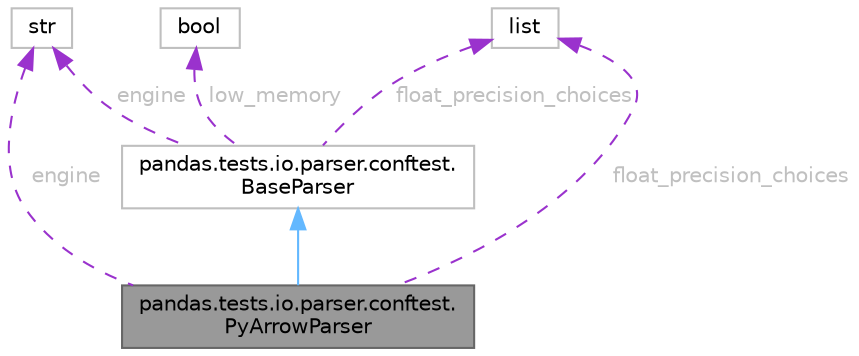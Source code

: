 digraph "pandas.tests.io.parser.conftest.PyArrowParser"
{
 // LATEX_PDF_SIZE
  bgcolor="transparent";
  edge [fontname=Helvetica,fontsize=10,labelfontname=Helvetica,labelfontsize=10];
  node [fontname=Helvetica,fontsize=10,shape=box,height=0.2,width=0.4];
  Node1 [id="Node000001",label="pandas.tests.io.parser.conftest.\lPyArrowParser",height=0.2,width=0.4,color="gray40", fillcolor="grey60", style="filled", fontcolor="black",tooltip=" "];
  Node2 -> Node1 [id="edge7_Node000001_Node000002",dir="back",color="steelblue1",style="solid",tooltip=" "];
  Node2 [id="Node000002",label="pandas.tests.io.parser.conftest.\lBaseParser",height=0.2,width=0.4,color="grey75", fillcolor="white", style="filled",URL="$dd/d95/classpandas_1_1tests_1_1io_1_1parser_1_1conftest_1_1BaseParser.html",tooltip=" "];
  Node3 -> Node2 [id="edge8_Node000002_Node000003",dir="back",color="darkorchid3",style="dashed",tooltip=" ",label=" engine",fontcolor="grey" ];
  Node3 [id="Node000003",label="str",height=0.2,width=0.4,color="grey75", fillcolor="white", style="filled",tooltip=" "];
  Node4 -> Node2 [id="edge9_Node000002_Node000004",dir="back",color="darkorchid3",style="dashed",tooltip=" ",label=" low_memory",fontcolor="grey" ];
  Node4 [id="Node000004",label="bool",height=0.2,width=0.4,color="grey75", fillcolor="white", style="filled",tooltip=" "];
  Node5 -> Node2 [id="edge10_Node000002_Node000005",dir="back",color="darkorchid3",style="dashed",tooltip=" ",label=" float_precision_choices",fontcolor="grey" ];
  Node5 [id="Node000005",label="list",height=0.2,width=0.4,color="grey75", fillcolor="white", style="filled",tooltip=" "];
  Node3 -> Node1 [id="edge11_Node000001_Node000003",dir="back",color="darkorchid3",style="dashed",tooltip=" ",label=" engine",fontcolor="grey" ];
  Node5 -> Node1 [id="edge12_Node000001_Node000005",dir="back",color="darkorchid3",style="dashed",tooltip=" ",label=" float_precision_choices",fontcolor="grey" ];
}
